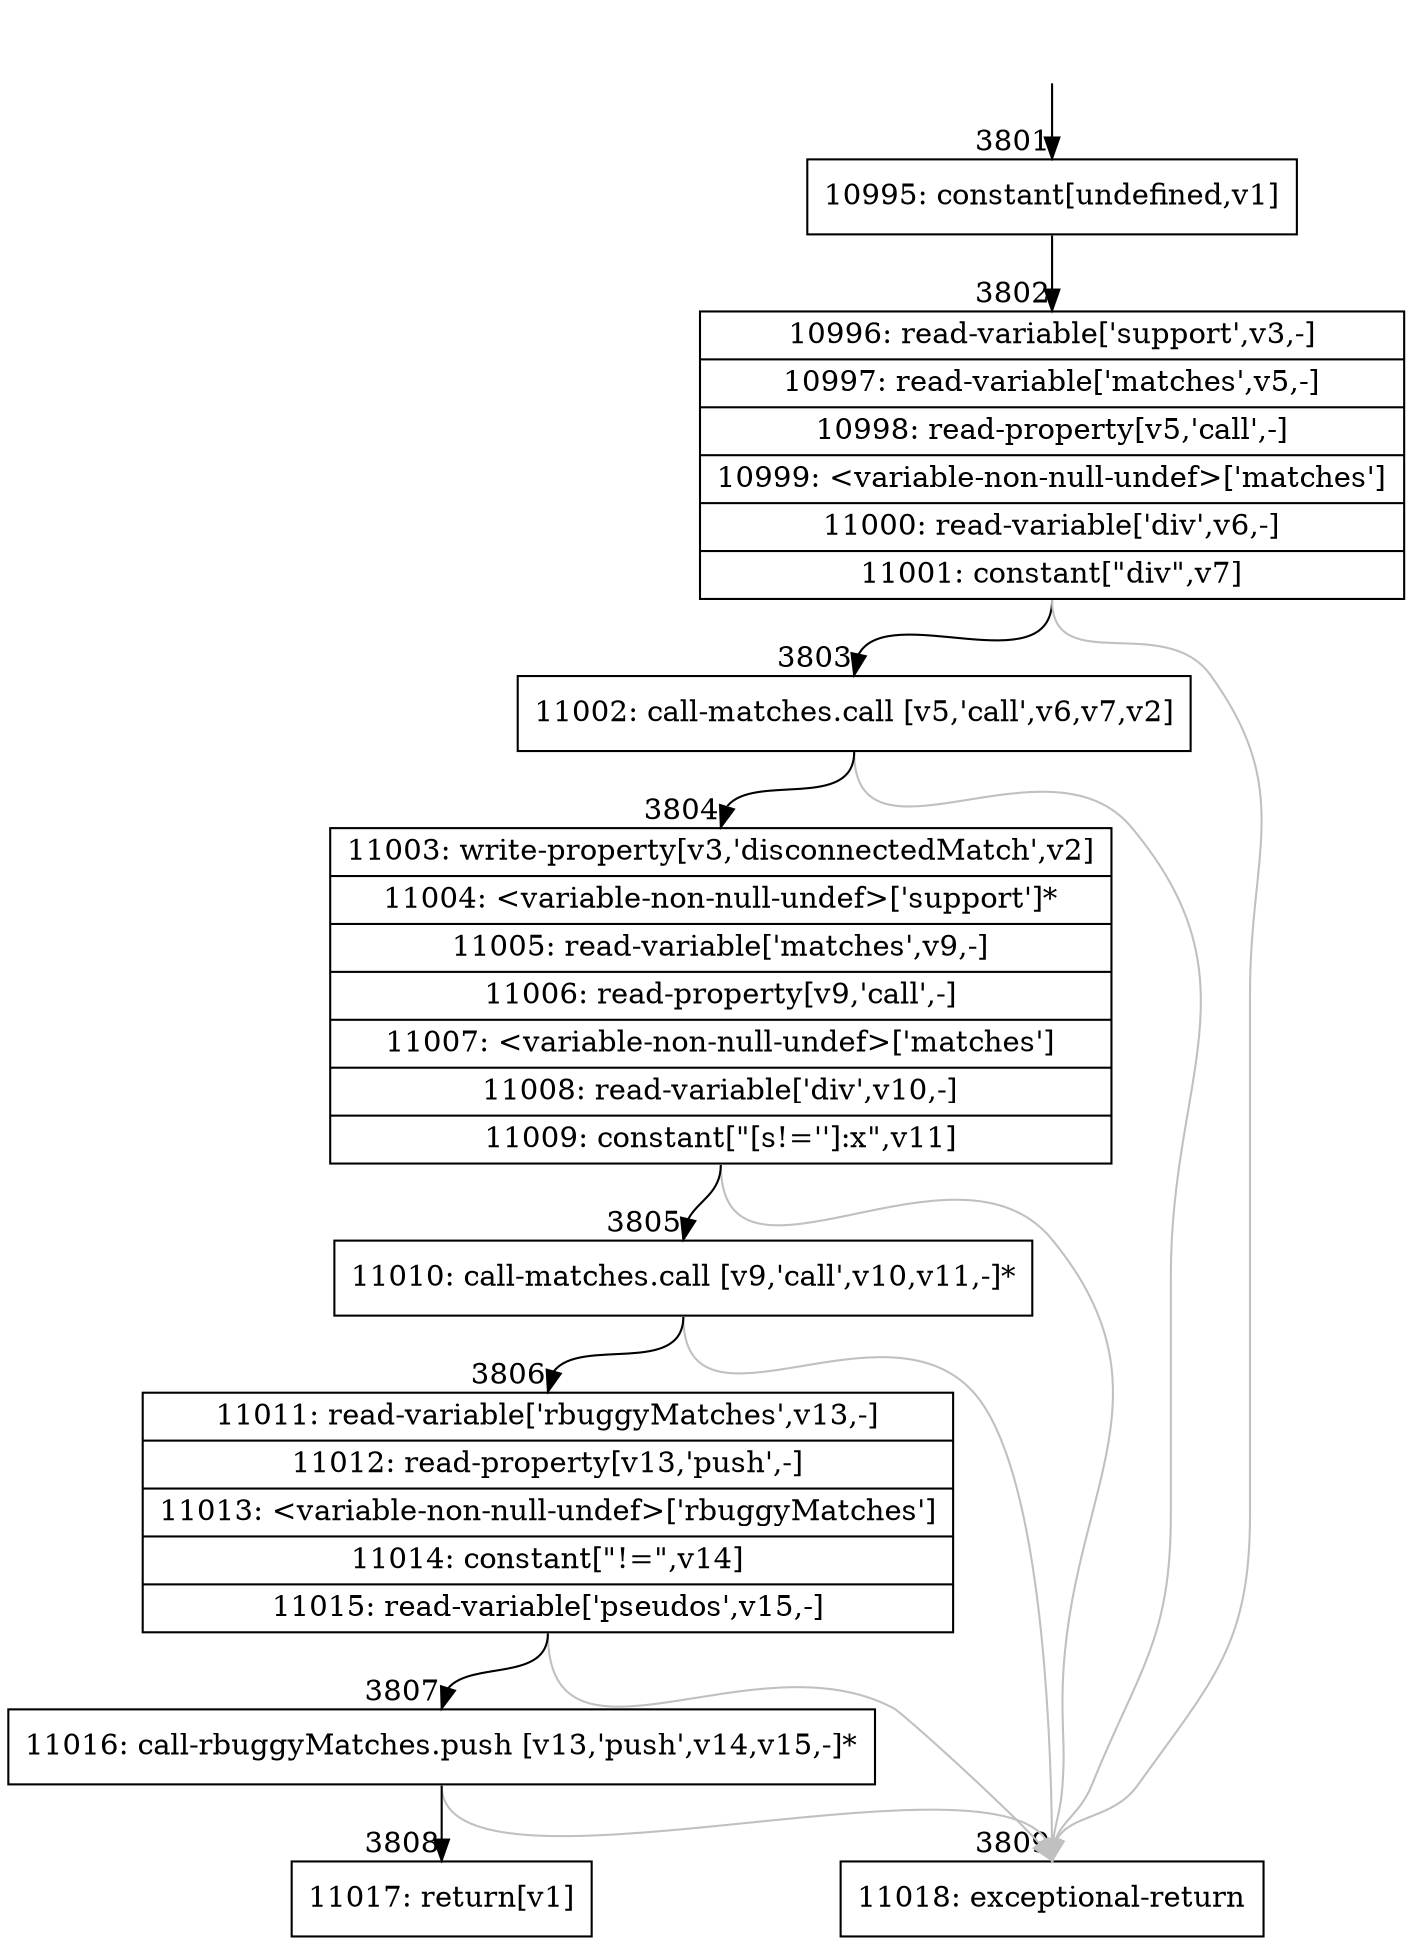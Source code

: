 digraph {
rankdir="TD"
BB_entry253[shape=none,label=""];
BB_entry253 -> BB3801 [tailport=s, headport=n, headlabel="    3801"]
BB3801 [shape=record label="{10995: constant[undefined,v1]}" ] 
BB3801 -> BB3802 [tailport=s, headport=n, headlabel="      3802"]
BB3802 [shape=record label="{10996: read-variable['support',v3,-]|10997: read-variable['matches',v5,-]|10998: read-property[v5,'call',-]|10999: \<variable-non-null-undef\>['matches']|11000: read-variable['div',v6,-]|11001: constant[\"div\",v7]}" ] 
BB3802 -> BB3803 [tailport=s, headport=n, headlabel="      3803"]
BB3802 -> BB3809 [tailport=s, headport=n, color=gray, headlabel="      3809"]
BB3803 [shape=record label="{11002: call-matches.call [v5,'call',v6,v7,v2]}" ] 
BB3803 -> BB3804 [tailport=s, headport=n, headlabel="      3804"]
BB3803 -> BB3809 [tailport=s, headport=n, color=gray]
BB3804 [shape=record label="{11003: write-property[v3,'disconnectedMatch',v2]|11004: \<variable-non-null-undef\>['support']*|11005: read-variable['matches',v9,-]|11006: read-property[v9,'call',-]|11007: \<variable-non-null-undef\>['matches']|11008: read-variable['div',v10,-]|11009: constant[\"[s!='']:x\",v11]}" ] 
BB3804 -> BB3805 [tailport=s, headport=n, headlabel="      3805"]
BB3804 -> BB3809 [tailport=s, headport=n, color=gray]
BB3805 [shape=record label="{11010: call-matches.call [v9,'call',v10,v11,-]*}" ] 
BB3805 -> BB3806 [tailport=s, headport=n, headlabel="      3806"]
BB3805 -> BB3809 [tailport=s, headport=n, color=gray]
BB3806 [shape=record label="{11011: read-variable['rbuggyMatches',v13,-]|11012: read-property[v13,'push',-]|11013: \<variable-non-null-undef\>['rbuggyMatches']|11014: constant[\"!=\",v14]|11015: read-variable['pseudos',v15,-]}" ] 
BB3806 -> BB3807 [tailport=s, headport=n, headlabel="      3807"]
BB3806 -> BB3809 [tailport=s, headport=n, color=gray]
BB3807 [shape=record label="{11016: call-rbuggyMatches.push [v13,'push',v14,v15,-]*}" ] 
BB3807 -> BB3808 [tailport=s, headport=n, headlabel="      3808"]
BB3807 -> BB3809 [tailport=s, headport=n, color=gray]
BB3808 [shape=record label="{11017: return[v1]}" ] 
BB3809 [shape=record label="{11018: exceptional-return}" ] 
//#$~ 4243
}
